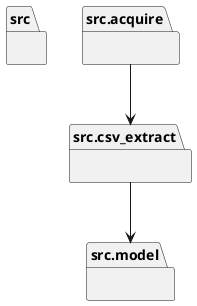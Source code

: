 @startuml packages_DataAcquisition
set namespaceSeparator none
package "src" as src {
}
package "src.acquire" as src.acquire {
}
package "src.csv_extract" as src.csv_extract {
}
package "src.model" as src.model {
}
src.acquire --> src.csv_extract
src.csv_extract --> src.model
@enduml

